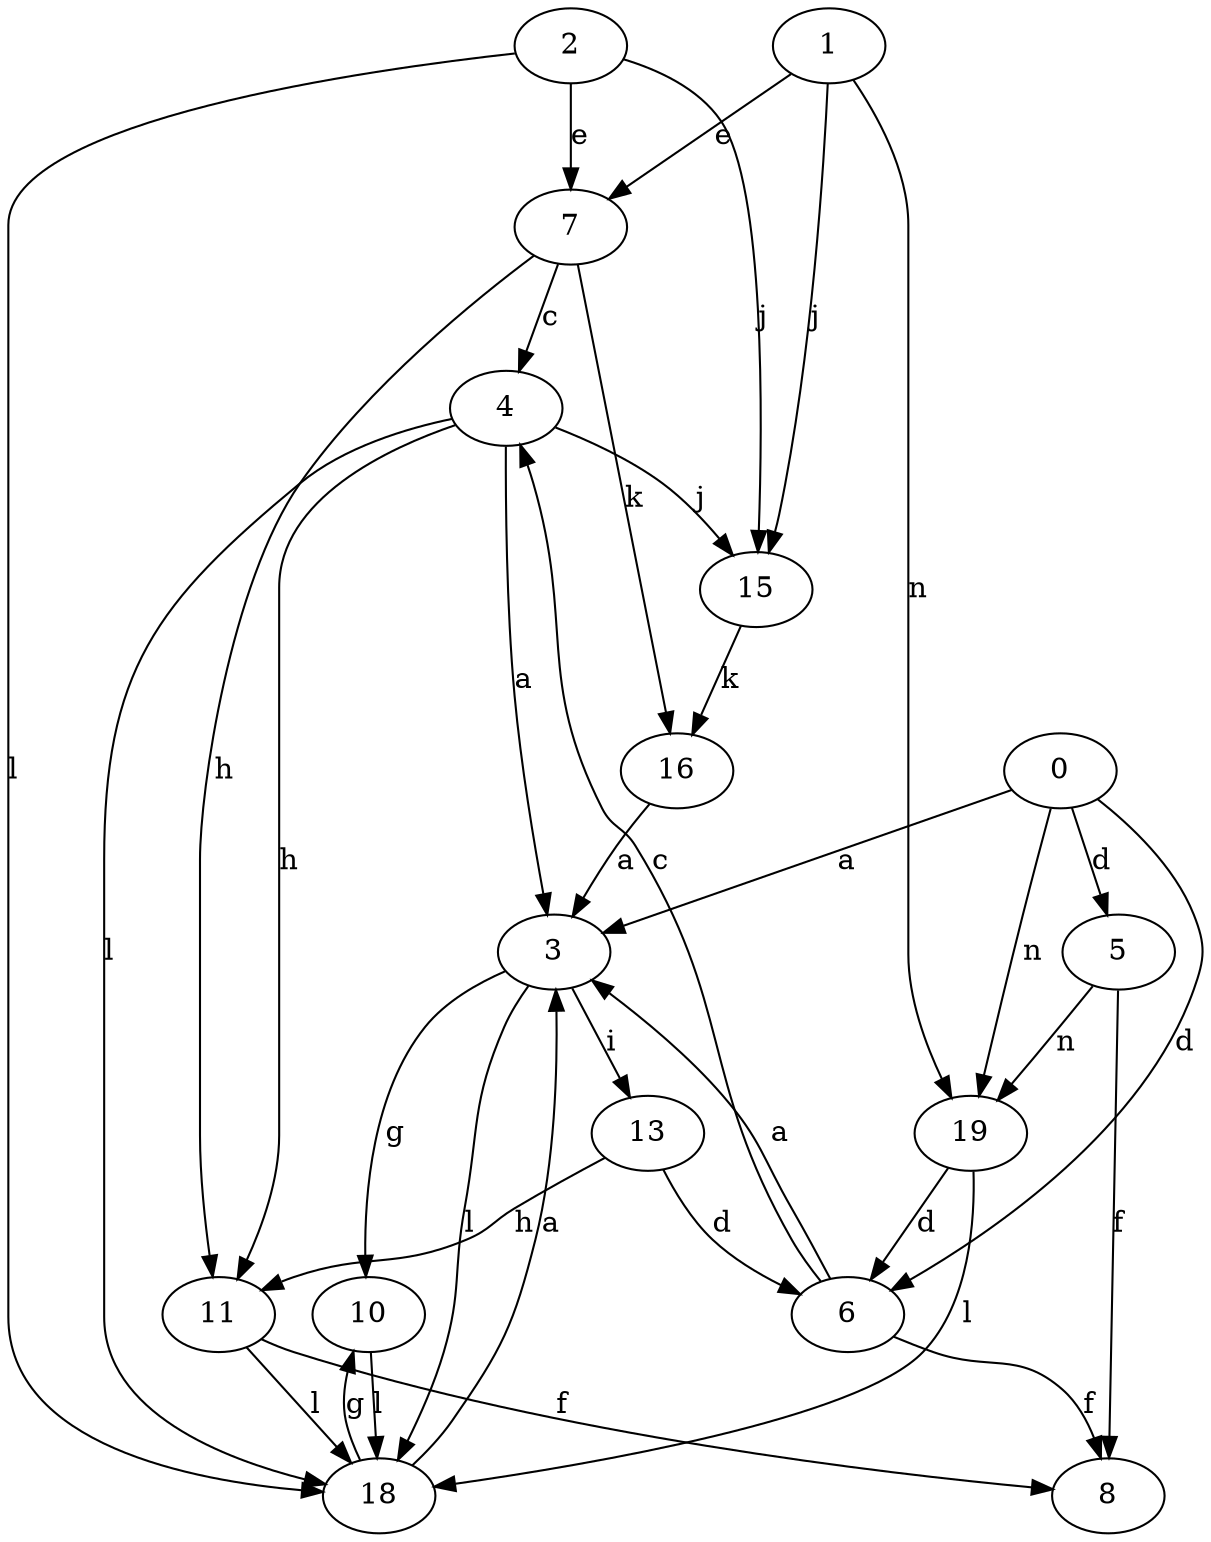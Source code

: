 strict digraph  {
2;
3;
4;
5;
6;
7;
8;
0;
10;
11;
13;
15;
1;
16;
18;
19;
2 -> 7  [label=e];
2 -> 15  [label=j];
2 -> 18  [label=l];
3 -> 10  [label=g];
3 -> 13  [label=i];
3 -> 18  [label=l];
4 -> 3  [label=a];
4 -> 11  [label=h];
4 -> 15  [label=j];
4 -> 18  [label=l];
5 -> 8  [label=f];
5 -> 19  [label=n];
6 -> 3  [label=a];
6 -> 4  [label=c];
6 -> 8  [label=f];
7 -> 4  [label=c];
7 -> 11  [label=h];
7 -> 16  [label=k];
0 -> 3  [label=a];
0 -> 5  [label=d];
0 -> 6  [label=d];
0 -> 19  [label=n];
10 -> 18  [label=l];
11 -> 8  [label=f];
11 -> 18  [label=l];
13 -> 6  [label=d];
13 -> 11  [label=h];
15 -> 16  [label=k];
1 -> 7  [label=e];
1 -> 15  [label=j];
1 -> 19  [label=n];
16 -> 3  [label=a];
18 -> 3  [label=a];
18 -> 10  [label=g];
19 -> 6  [label=d];
19 -> 18  [label=l];
}
